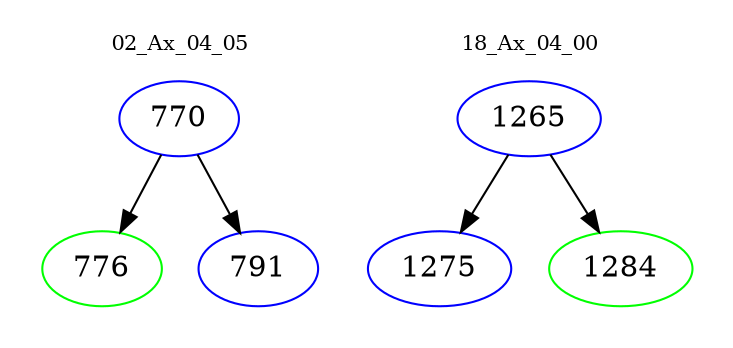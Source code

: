 digraph{
subgraph cluster_0 {
color = white
label = "02_Ax_04_05";
fontsize=10;
T0_770 [label="770", color="blue"]
T0_770 -> T0_776 [color="black"]
T0_776 [label="776", color="green"]
T0_770 -> T0_791 [color="black"]
T0_791 [label="791", color="blue"]
}
subgraph cluster_1 {
color = white
label = "18_Ax_04_00";
fontsize=10;
T1_1265 [label="1265", color="blue"]
T1_1265 -> T1_1275 [color="black"]
T1_1275 [label="1275", color="blue"]
T1_1265 -> T1_1284 [color="black"]
T1_1284 [label="1284", color="green"]
}
}
